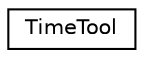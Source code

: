 digraph "Graphical Class Hierarchy"
{
 // LATEX_PDF_SIZE
  edge [fontname="Helvetica",fontsize="10",labelfontname="Helvetica",labelfontsize="10"];
  node [fontname="Helvetica",fontsize="10",shape=record];
  rankdir="LR";
  Node0 [label="TimeTool",height=0.2,width=0.4,color="black", fillcolor="white", style="filled",URL="$classTimeTool.html",tooltip=" "];
}
